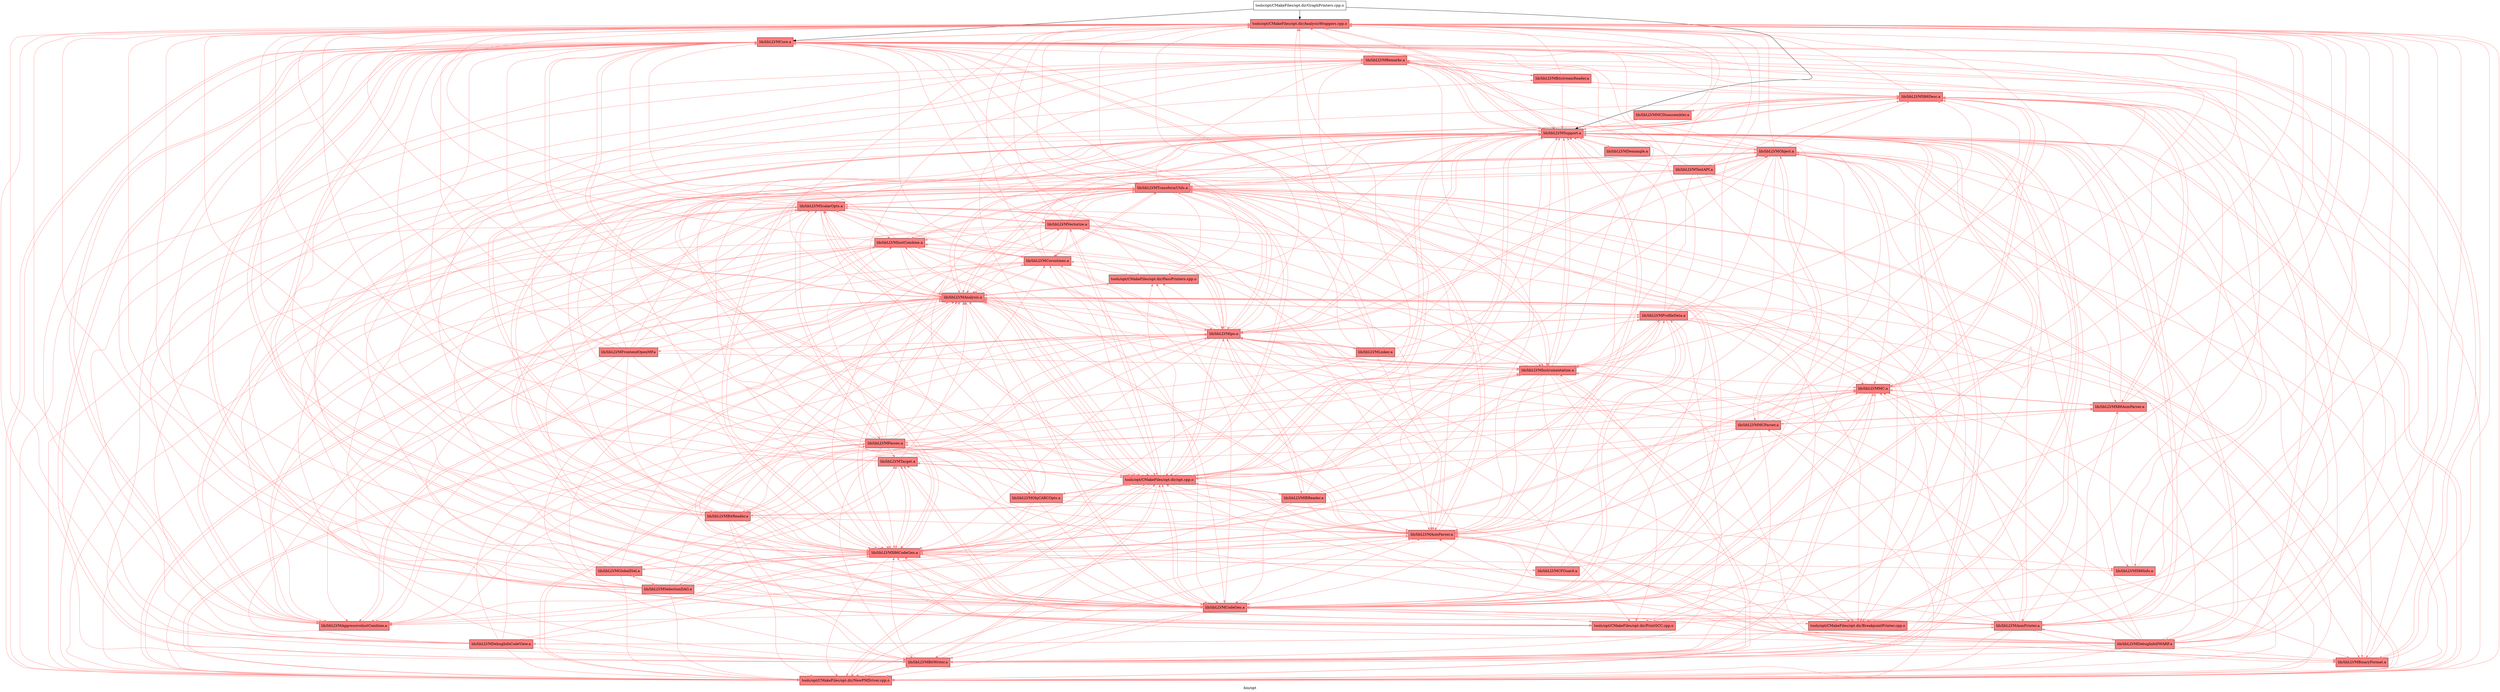 digraph "bin/opt" {
	label="bin/opt";

	Node0x555e133d4d58 [shape=record,shape=record,style=filled,fillcolor="1.000000 0.5 1",label="{tools/opt/CMakeFiles/opt.dir/AnalysisWrappers.cpp.o}"];
	Node0x555e133d4d58 -> Node0x555e133bf9f8[color="1.000000 0.5 1"];
	Node0x555e133d4d58 -> Node0x555e133d3a98[color="1.000000 0.5 1"];
	Node0x555e133bf9f8 [shape=record,shape=record,style=filled,fillcolor="1.000000 0.5 1",label="{lib/libLLVMCore.a}"];
	Node0x555e133bf9f8 -> Node0x555e133d4d58[color="1.000000 0.5 1"];
	Node0x555e133bf9f8 -> Node0x555e133d3a98[color="1.000000 0.5 1"];
	Node0x555e133bf9f8 -> Node0x555e133d7a58[color="1.000000 0.5 1"];
	Node0x555e133bf9f8 -> Node0x555e133e42f8[color="1.000000 0.5 1"];
	Node0x555e133bf9f8 -> Node0x555e133e2db8[color="1.000000 0.5 1"];
	Node0x555e133bf9f8 -> Node0x555e133e2318[color="1.000000 0.5 1"];
	Node0x555e133bf9f8 -> Node0x555e133bf4f8[color="1.000000 0.5 1"];
	Node0x555e133bf9f8 -> Node0x555e133cb7f8[color="1.000000 0.5 1"];
	Node0x555e133bf9f8 -> Node0x555e133e3c18[color="1.000000 0.5 1"];
	Node0x555e133bf9f8 -> Node0x555e133e32b8[color="1.000000 0.5 1"];
	Node0x555e133bf9f8 -> Node0x555e133e2818[color="1.000000 0.5 1"];
	Node0x555e133bf9f8 -> Node0x555e133d75a8[color="1.000000 0.5 1"];
	Node0x555e133bf9f8 -> Node0x555e133d8cc8[color="1.000000 0.5 1"];
	Node0x555e133bf9f8 -> Node0x555e133d43f8[color="1.000000 0.5 1"];
	Node0x555e133d3a98 [shape=record,shape=record,style=filled,fillcolor="1.000000 0.5 1",label="{lib/libLLVMSupport.a}"];
	Node0x555e133d3a98 -> Node0x555e133d4d58[color="1.000000 0.5 1"];
	Node0x555e133d3a98 -> Node0x555e133d7a58[color="1.000000 0.5 1"];
	Node0x555e133d3a98 -> Node0x555e133e42f8[color="1.000000 0.5 1"];
	Node0x555e133d3a98 -> Node0x555e133e2db8[color="1.000000 0.5 1"];
	Node0x555e133d3a98 -> Node0x555e133e2818[color="1.000000 0.5 1"];
	Node0x555e133d3a98 -> Node0x555e133e2318[color="1.000000 0.5 1"];
	Node0x555e133d3a98 -> Node0x555e133bf4f8[color="1.000000 0.5 1"];
	Node0x555e133d3a98 -> Node0x555e133cd918[color="1.000000 0.5 1"];
	Node0x555e133d3a98 -> Node0x555e133d8cc8[color="1.000000 0.5 1"];
	Node0x555e133d3a98 -> Node0x555e133bf9f8[color="1.000000 0.5 1"];
	Node0x555e133d3a98 -> Node0x555e133e3c18[color="1.000000 0.5 1"];
	Node0x555e133d3a98 -> Node0x555e133d43f8[color="1.000000 0.5 1"];
	Node0x555e133d3a98 -> Node0x555e133cde18[color="1.000000 0.5 1"];
	Node0x555e133d3a98 -> Node0x555e133c0a38[color="1.000000 0.5 1"];
	Node0x555e133d3a98 -> Node0x555e133d6c98[color="1.000000 0.5 1"];
	Node0x555e133d3a98 -> Node0x555e133d1bf8[color="1.000000 0.5 1"];
	Node0x555e133d3a98 -> Node0x555e133cbe38[color="1.000000 0.5 1"];
	Node0x555e133d3a98 -> Node0x555e133c3558[color="1.000000 0.5 1"];
	Node0x555e133d6c98 [shape=record,shape=record,style=filled,fillcolor="1.000000 0.5 1",label="{tools/opt/CMakeFiles/opt.dir/BreakpointPrinter.cpp.o}"];
	Node0x555e133d6c98 -> Node0x555e133d4d58[color="1.000000 0.5 1"];
	Node0x555e133d6c98 -> Node0x555e133bf9f8[color="1.000000 0.5 1"];
	Node0x555e133d6c98 -> Node0x555e133d3a98[color="1.000000 0.5 1"];
	Node0x555e133d5b18 [shape=record,shape=record,label="{tools/opt/CMakeFiles/opt.dir/GraphPrinters.cpp.o}"];
	Node0x555e133d5b18 -> Node0x555e133d4d58;
	Node0x555e133d5b18 -> Node0x555e133bf9f8;
	Node0x555e133d5b18 -> Node0x555e133d3a98;
	Node0x555e133d7a58 [shape=record,shape=record,style=filled,fillcolor="1.000000 0.5 1",label="{tools/opt/CMakeFiles/opt.dir/NewPMDriver.cpp.o}"];
	Node0x555e133d7a58 -> Node0x555e133d4d58[color="1.000000 0.5 1"];
	Node0x555e133d7a58 -> Node0x555e133d8cc8[color="1.000000 0.5 1"];
	Node0x555e133d7a58 -> Node0x555e133e2db8[color="1.000000 0.5 1"];
	Node0x555e133d7a58 -> Node0x555e133e2318[color="1.000000 0.5 1"];
	Node0x555e133d7a58 -> Node0x555e133d4e98[color="1.000000 0.5 1"];
	Node0x555e133d7a58 -> Node0x555e133bf9f8[color="1.000000 0.5 1"];
	Node0x555e133d7a58 -> Node0x555e133c0a38[color="1.000000 0.5 1"];
	Node0x555e133d7a58 -> Node0x555e133cde18[color="1.000000 0.5 1"];
	Node0x555e133d7a58 -> Node0x555e133d3a98[color="1.000000 0.5 1"];
	Node0x555e133d7a58 -> Node0x555e133d5938[color="1.000000 0.5 1"];
	Node0x555e133d8cc8 [shape=record,shape=record,style=filled,fillcolor="1.000000 0.5 1",label="{tools/opt/CMakeFiles/opt.dir/opt.cpp.o}"];
	Node0x555e133d8cc8 -> Node0x555e133d4d58[color="1.000000 0.5 1"];
	Node0x555e133d8cc8 -> Node0x555e133d6c98[color="1.000000 0.5 1"];
	Node0x555e133d8cc8 -> Node0x555e133d7a58[color="1.000000 0.5 1"];
	Node0x555e133d8cc8 -> Node0x555e133d7c88[color="1.000000 0.5 1"];
	Node0x555e133d8cc8 -> Node0x555e133e47f8[color="1.000000 0.5 1"];
	Node0x555e133d8cc8 -> Node0x555e133e42f8[color="1.000000 0.5 1"];
	Node0x555e133d8cc8 -> Node0x555e133e3c18[color="1.000000 0.5 1"];
	Node0x555e133d8cc8 -> Node0x555e133e3718[color="1.000000 0.5 1"];
	Node0x555e133d8cc8 -> Node0x555e133e32b8[color="1.000000 0.5 1"];
	Node0x555e133d8cc8 -> Node0x555e133e2db8[color="1.000000 0.5 1"];
	Node0x555e133d8cc8 -> Node0x555e133e2818[color="1.000000 0.5 1"];
	Node0x555e133d8cc8 -> Node0x555e133e2318[color="1.000000 0.5 1"];
	Node0x555e133d8cc8 -> Node0x555e133bf4f8[color="1.000000 0.5 1"];
	Node0x555e133d8cc8 -> Node0x555e133bf9f8[color="1.000000 0.5 1"];
	Node0x555e133d8cc8 -> Node0x555e133bff98[color="1.000000 0.5 1"];
	Node0x555e133d8cc8 -> Node0x555e133c0a38[color="1.000000 0.5 1"];
	Node0x555e133d8cc8 -> Node0x555e133c0f38[color="1.000000 0.5 1"];
	Node0x555e133d8cc8 -> Node0x555e133c1398[color="1.000000 0.5 1"];
	Node0x555e133d8cc8 -> Node0x555e133cde18[color="1.000000 0.5 1"];
	Node0x555e133d8cc8 -> Node0x555e133d3ef8[color="1.000000 0.5 1"];
	Node0x555e133d8cc8 -> Node0x555e133d3598[color="1.000000 0.5 1"];
	Node0x555e133d8cc8 -> Node0x555e133d3a98[color="1.000000 0.5 1"];
	Node0x555e133d8cc8 -> Node0x555e133d5438[color="1.000000 0.5 1"];
	Node0x555e133d8cc8 -> Node0x555e133d5938[color="1.000000 0.5 1"];
	Node0x555e133d8cc8 -> Node0x555e133d4998[color="1.000000 0.5 1"];
	Node0x555e133e2db8 [shape=record,shape=record,style=filled,fillcolor="1.000000 0.5 1",label="{lib/libLLVMAnalysis.a}"];
	Node0x555e133e2db8 -> Node0x555e133d4d58[color="1.000000 0.5 1"];
	Node0x555e133e2db8 -> Node0x555e133d7a58[color="1.000000 0.5 1"];
	Node0x555e133e2db8 -> Node0x555e133e42f8[color="1.000000 0.5 1"];
	Node0x555e133e2db8 -> Node0x555e133bf9f8[color="1.000000 0.5 1"];
	Node0x555e133e2db8 -> Node0x555e133d3a98[color="1.000000 0.5 1"];
	Node0x555e133e2db8 -> Node0x555e133d8cc8[color="1.000000 0.5 1"];
	Node0x555e133e2db8 -> Node0x555e133e32b8[color="1.000000 0.5 1"];
	Node0x555e133e2db8 -> Node0x555e133d7c88[color="1.000000 0.5 1"];
	Node0x555e133e2db8 -> Node0x555e133d75a8[color="1.000000 0.5 1"];
	Node0x555e133e2db8 -> Node0x555e133cb7f8[color="1.000000 0.5 1"];
	Node0x555e133e2db8 -> Node0x555e133c3558[color="1.000000 0.5 1"];
	Node0x555e133e2db8 -> Node0x555e133c3058[color="1.000000 0.5 1"];
	Node0x555e133e2db8 -> Node0x555e133e2818[color="1.000000 0.5 1"];
	Node0x555e133e2db8 -> Node0x555e133bf4f8[color="1.000000 0.5 1"];
	Node0x555e133e2db8 -> Node0x555e133d6c98[color="1.000000 0.5 1"];
	Node0x555e133e2db8 -> Node0x555e133d3598[color="1.000000 0.5 1"];
	Node0x555e133e2318 [shape=record,shape=record,style=filled,fillcolor="1.000000 0.5 1",label="{lib/libLLVMBitWriter.a}"];
	Node0x555e133e2318 -> Node0x555e133d4d58[color="1.000000 0.5 1"];
	Node0x555e133e2318 -> Node0x555e133e42f8[color="1.000000 0.5 1"];
	Node0x555e133e2318 -> Node0x555e133e2db8[color="1.000000 0.5 1"];
	Node0x555e133e2318 -> Node0x555e133bf9f8[color="1.000000 0.5 1"];
	Node0x555e133e2318 -> Node0x555e133d3a98[color="1.000000 0.5 1"];
	Node0x555e133e2318 -> Node0x555e133d7a58[color="1.000000 0.5 1"];
	Node0x555e133e2318 -> Node0x555e133d8cc8[color="1.000000 0.5 1"];
	Node0x555e133e2318 -> Node0x555e133e2818[color="1.000000 0.5 1"];
	Node0x555e133e2318 -> Node0x555e133cd918[color="1.000000 0.5 1"];
	Node0x555e133e2318 -> Node0x555e133c3558[color="1.000000 0.5 1"];
	Node0x555e133d4e98 [shape=record,shape=record,style=filled,fillcolor="1.000000 0.5 1",label="{lib/libLLVMPasses.a}"];
	Node0x555e133d4e98 -> Node0x555e133d4d58[color="1.000000 0.5 1"];
	Node0x555e133d4e98 -> Node0x555e133d7a58[color="1.000000 0.5 1"];
	Node0x555e133d4e98 -> Node0x555e133d8cc8[color="1.000000 0.5 1"];
	Node0x555e133d4e98 -> Node0x555e133e42f8[color="1.000000 0.5 1"];
	Node0x555e133d4e98 -> Node0x555e133e32b8[color="1.000000 0.5 1"];
	Node0x555e133d4e98 -> Node0x555e133e2db8[color="1.000000 0.5 1"];
	Node0x555e133d4e98 -> Node0x555e133d3598[color="1.000000 0.5 1"];
	Node0x555e133d4e98 -> Node0x555e133cde18[color="1.000000 0.5 1"];
	Node0x555e133d4e98 -> Node0x555e133c0a38[color="1.000000 0.5 1"];
	Node0x555e133d4e98 -> Node0x555e133bf9f8[color="1.000000 0.5 1"];
	Node0x555e133d4e98 -> Node0x555e133bff98[color="1.000000 0.5 1"];
	Node0x555e133d4e98 -> Node0x555e133c1398[color="1.000000 0.5 1"];
	Node0x555e133d4e98 -> Node0x555e133d3ef8[color="1.000000 0.5 1"];
	Node0x555e133d4e98 -> Node0x555e133d3a98[color="1.000000 0.5 1"];
	Node0x555e133d4e98 -> Node0x555e133d5438[color="1.000000 0.5 1"];
	Node0x555e133d4e98 -> Node0x555e133d5938[color="1.000000 0.5 1"];
	Node0x555e133d4e98 -> Node0x555e133d4998[color="1.000000 0.5 1"];
	Node0x555e133d4e98 -> Node0x555e133e2818[color="1.000000 0.5 1"];
	Node0x555e133d4e98 -> Node0x555e133bf4f8[color="1.000000 0.5 1"];
	Node0x555e133c0a38 [shape=record,shape=record,style=filled,fillcolor="1.000000 0.5 1",label="{lib/libLLVMipo.a}"];
	Node0x555e133c0a38 -> Node0x555e133d4d58[color="1.000000 0.5 1"];
	Node0x555e133c0a38 -> Node0x555e133d7c88[color="1.000000 0.5 1"];
	Node0x555e133c0a38 -> Node0x555e133e42f8[color="1.000000 0.5 1"];
	Node0x555e133c0a38 -> Node0x555e133e2db8[color="1.000000 0.5 1"];
	Node0x555e133c0a38 -> Node0x555e133bf9f8[color="1.000000 0.5 1"];
	Node0x555e133c0a38 -> Node0x555e133d3a98[color="1.000000 0.5 1"];
	Node0x555e133c0a38 -> Node0x555e133d5938[color="1.000000 0.5 1"];
	Node0x555e133c0a38 -> Node0x555e133e2818[color="1.000000 0.5 1"];
	Node0x555e133c0a38 -> Node0x555e133e2318[color="1.000000 0.5 1"];
	Node0x555e133c0a38 -> Node0x555e133bf4f8[color="1.000000 0.5 1"];
	Node0x555e133c0a38 -> Node0x555e133d7a58[color="1.000000 0.5 1"];
	Node0x555e133c0a38 -> Node0x555e133d8cc8[color="1.000000 0.5 1"];
	Node0x555e133c0a38 -> Node0x555e133d75a8[color="1.000000 0.5 1"];
	Node0x555e133c0a38 -> Node0x555e133bff98[color="1.000000 0.5 1"];
	Node0x555e133c0a38 -> Node0x555e133c0f38[color="1.000000 0.5 1"];
	Node0x555e133c0a38 -> Node0x555e133e11e8[color="1.000000 0.5 1"];
	Node0x555e133c0a38 -> Node0x555e133c2158[color="1.000000 0.5 1"];
	Node0x555e133c0a38 -> Node0x555e133d6c98[color="1.000000 0.5 1"];
	Node0x555e133c0a38 -> Node0x555e133e32b8[color="1.000000 0.5 1"];
	Node0x555e133c0a38 -> Node0x555e133e16e8[color="1.000000 0.5 1"];
	Node0x555e133c0a38 -> Node0x555e133c1398[color="1.000000 0.5 1"];
	Node0x555e133c0a38 -> Node0x555e133cde18[color="1.000000 0.5 1"];
	Node0x555e133c0a38 -> Node0x555e133d3598[color="1.000000 0.5 1"];
	Node0x555e133c0a38 -> Node0x555e133d4998[color="1.000000 0.5 1"];
	Node0x555e133c0a38 -> Node0x555e133c3058[color="1.000000 0.5 1"];
	Node0x555e133c0a38 -> Node0x555e133c3558[color="1.000000 0.5 1"];
	Node0x555e133cde18 [shape=record,shape=record,style=filled,fillcolor="1.000000 0.5 1",label="{lib/libLLVMInstrumentation.a}"];
	Node0x555e133cde18 -> Node0x555e133d4d58[color="1.000000 0.5 1"];
	Node0x555e133cde18 -> Node0x555e133d7a58[color="1.000000 0.5 1"];
	Node0x555e133cde18 -> Node0x555e133d8cc8[color="1.000000 0.5 1"];
	Node0x555e133cde18 -> Node0x555e133e42f8[color="1.000000 0.5 1"];
	Node0x555e133cde18 -> Node0x555e133e2db8[color="1.000000 0.5 1"];
	Node0x555e133cde18 -> Node0x555e133bf4f8[color="1.000000 0.5 1"];
	Node0x555e133cde18 -> Node0x555e133bf9f8[color="1.000000 0.5 1"];
	Node0x555e133cde18 -> Node0x555e133cd918[color="1.000000 0.5 1"];
	Node0x555e133cde18 -> Node0x555e133d3a98[color="1.000000 0.5 1"];
	Node0x555e133cde18 -> Node0x555e133d5938[color="1.000000 0.5 1"];
	Node0x555e133cde18 -> Node0x555e133c0a38[color="1.000000 0.5 1"];
	Node0x555e133cde18 -> Node0x555e133c3058[color="1.000000 0.5 1"];
	Node0x555e133cde18 -> Node0x555e133d6c98[color="1.000000 0.5 1"];
	Node0x555e133cde18 -> Node0x555e133e32b8[color="1.000000 0.5 1"];
	Node0x555e133cde18 -> Node0x555e133e2818[color="1.000000 0.5 1"];
	Node0x555e133cde18 -> Node0x555e133c1398[color="1.000000 0.5 1"];
	Node0x555e133cde18 -> Node0x555e133d75a8[color="1.000000 0.5 1"];
	Node0x555e133cde18 -> Node0x555e133bff98[color="1.000000 0.5 1"];
	Node0x555e133d5938 [shape=record,shape=record,style=filled,fillcolor="1.000000 0.5 1",label="{lib/libLLVMTransformUtils.a}"];
	Node0x555e133d5938 -> Node0x555e133d4d58[color="1.000000 0.5 1"];
	Node0x555e133d5938 -> Node0x555e133d3a98[color="1.000000 0.5 1"];
	Node0x555e133d5938 -> Node0x555e133d7a58[color="1.000000 0.5 1"];
	Node0x555e133d5938 -> Node0x555e133e42f8[color="1.000000 0.5 1"];
	Node0x555e133d5938 -> Node0x555e133e2db8[color="1.000000 0.5 1"];
	Node0x555e133d5938 -> Node0x555e133e2818[color="1.000000 0.5 1"];
	Node0x555e133d5938 -> Node0x555e133bf4f8[color="1.000000 0.5 1"];
	Node0x555e133d5938 -> Node0x555e133bf9f8[color="1.000000 0.5 1"];
	Node0x555e133d5938 -> Node0x555e133e32b8[color="1.000000 0.5 1"];
	Node0x555e133d5938 -> Node0x555e133c0a38[color="1.000000 0.5 1"];
	Node0x555e133d5938 -> Node0x555e133d3598[color="1.000000 0.5 1"];
	Node0x555e133d5938 -> Node0x555e133d7c88[color="1.000000 0.5 1"];
	Node0x555e133d5938 -> Node0x555e133d75a8[color="1.000000 0.5 1"];
	Node0x555e133d5938 -> Node0x555e133c1398[color="1.000000 0.5 1"];
	Node0x555e133d5938 -> Node0x555e133e2318[color="1.000000 0.5 1"];
	Node0x555e133d5938 -> Node0x555e133d8cc8[color="1.000000 0.5 1"];
	Node0x555e133d5938 -> Node0x555e133bff98[color="1.000000 0.5 1"];
	Node0x555e133d5938 -> Node0x555e133cde18[color="1.000000 0.5 1"];
	Node0x555e133d5938 -> Node0x555e133d43f8[color="1.000000 0.5 1"];
	Node0x555e133d7c88 [shape=record,shape=record,style=filled,fillcolor="1.000000 0.5 1",label="{tools/opt/CMakeFiles/opt.dir/PassPrinters.cpp.o}"];
	Node0x555e133d7c88 -> Node0x555e133d4d58[color="1.000000 0.5 1"];
	Node0x555e133d7c88 -> Node0x555e133e2db8[color="1.000000 0.5 1"];
	Node0x555e133d7c88 -> Node0x555e133bf9f8[color="1.000000 0.5 1"];
	Node0x555e133d7c88 -> Node0x555e133d3a98[color="1.000000 0.5 1"];
	Node0x555e133d75a8 [shape=record,shape=record,style=filled,fillcolor="1.000000 0.5 1",label="{tools/opt/CMakeFiles/opt.dir/PrintSCC.cpp.o}"];
	Node0x555e133d75a8 -> Node0x555e133d4d58[color="1.000000 0.5 1"];
	Node0x555e133d75a8 -> Node0x555e133e2db8[color="1.000000 0.5 1"];
	Node0x555e133d75a8 -> Node0x555e133bf9f8[color="1.000000 0.5 1"];
	Node0x555e133d75a8 -> Node0x555e133d3a98[color="1.000000 0.5 1"];
	Node0x555e133e47f8 [shape=record,shape=record,style=filled,fillcolor="1.000000 0.5 1",label="{lib/libLLVMX86AsmParser.a}"];
	Node0x555e133e47f8 -> Node0x555e133d4d58[color="1.000000 0.5 1"];
	Node0x555e133e47f8 -> Node0x555e133d7a58[color="1.000000 0.5 1"];
	Node0x555e133e47f8 -> Node0x555e133e3c18[color="1.000000 0.5 1"];
	Node0x555e133e47f8 -> Node0x555e133e3718[color="1.000000 0.5 1"];
	Node0x555e133e47f8 -> Node0x555e133cd918[color="1.000000 0.5 1"];
	Node0x555e133e47f8 -> Node0x555e133d3a98[color="1.000000 0.5 1"];
	Node0x555e133e47f8 -> Node0x555e133c3af8[color="1.000000 0.5 1"];
	Node0x555e133e42f8 [shape=record,shape=record,style=filled,fillcolor="1.000000 0.5 1",label="{lib/libLLVMX86CodeGen.a}"];
	Node0x555e133e42f8 -> Node0x555e133d4d58[color="1.000000 0.5 1"];
	Node0x555e133e42f8 -> Node0x555e133e3c18[color="1.000000 0.5 1"];
	Node0x555e133e42f8 -> Node0x555e133e3718[color="1.000000 0.5 1"];
	Node0x555e133e42f8 -> Node0x555e133bf4f8[color="1.000000 0.5 1"];
	Node0x555e133e42f8 -> Node0x555e133bf9f8[color="1.000000 0.5 1"];
	Node0x555e133e42f8 -> Node0x555e133cd918[color="1.000000 0.5 1"];
	Node0x555e133e42f8 -> Node0x555e133d3a98[color="1.000000 0.5 1"];
	Node0x555e133e42f8 -> Node0x555e133d1bf8[color="1.000000 0.5 1"];
	Node0x555e133e42f8 -> Node0x555e133d7a58[color="1.000000 0.5 1"];
	Node0x555e133e42f8 -> Node0x555e133e2db8[color="1.000000 0.5 1"];
	Node0x555e133e42f8 -> Node0x555e133d5438[color="1.000000 0.5 1"];
	Node0x555e133e42f8 -> Node0x555e133e41b8[color="1.000000 0.5 1"];
	Node0x555e133e42f8 -> Node0x555e133d8cc8[color="1.000000 0.5 1"];
	Node0x555e133e42f8 -> Node0x555e133d2eb8[color="1.000000 0.5 1"];
	Node0x555e133e42f8 -> Node0x555e133e3768[color="1.000000 0.5 1"];
	Node0x555e133e42f8 -> Node0x555e133c3058[color="1.000000 0.5 1"];
	Node0x555e133e42f8 -> Node0x555e133d5938[color="1.000000 0.5 1"];
	Node0x555e133e42f8 -> Node0x555e133d75a8[color="1.000000 0.5 1"];
	Node0x555e133e3c18 [shape=record,shape=record,style=filled,fillcolor="1.000000 0.5 1",label="{lib/libLLVMX86Desc.a}"];
	Node0x555e133e3c18 -> Node0x555e133d4d58[color="1.000000 0.5 1"];
	Node0x555e133e3c18 -> Node0x555e133d7a58[color="1.000000 0.5 1"];
	Node0x555e133e3c18 -> Node0x555e133cd918[color="1.000000 0.5 1"];
	Node0x555e133e3c18 -> Node0x555e133d3a98[color="1.000000 0.5 1"];
	Node0x555e133e3c18 -> Node0x555e133e42f8[color="1.000000 0.5 1"];
	Node0x555e133e3c18 -> Node0x555e133e3718[color="1.000000 0.5 1"];
	Node0x555e133e3c18 -> Node0x555e133d16f8[color="1.000000 0.5 1"];
	Node0x555e133e3c18 -> Node0x555e133d8cc8[color="1.000000 0.5 1"];
	Node0x555e133e3c18 -> Node0x555e133e47f8[color="1.000000 0.5 1"];
	Node0x555e133e3c18 -> Node0x555e133cb7f8[color="1.000000 0.5 1"];
	Node0x555e133e3718 [shape=record,shape=record,style=filled,fillcolor="1.000000 0.5 1",label="{lib/libLLVMX86Info.a}"];
	Node0x555e133e3718 -> Node0x555e133d4d58[color="1.000000 0.5 1"];
	Node0x555e133e3718 -> Node0x555e133d3a98[color="1.000000 0.5 1"];
	Node0x555e133e32b8 [shape=record,shape=record,style=filled,fillcolor="1.000000 0.5 1",label="{lib/libLLVMAggressiveInstCombine.a}"];
	Node0x555e133e32b8 -> Node0x555e133d4d58[color="1.000000 0.5 1"];
	Node0x555e133e32b8 -> Node0x555e133e42f8[color="1.000000 0.5 1"];
	Node0x555e133e32b8 -> Node0x555e133e2db8[color="1.000000 0.5 1"];
	Node0x555e133e32b8 -> Node0x555e133bf9f8[color="1.000000 0.5 1"];
	Node0x555e133e32b8 -> Node0x555e133d3a98[color="1.000000 0.5 1"];
	Node0x555e133e32b8 -> Node0x555e133d5938[color="1.000000 0.5 1"];
	Node0x555e133e2818 [shape=record,shape=record,style=filled,fillcolor="1.000000 0.5 1",label="{lib/libLLVMAsmParser.a}"];
	Node0x555e133e2818 -> Node0x555e133d4d58[color="1.000000 0.5 1"];
	Node0x555e133e2818 -> Node0x555e133d8cc8[color="1.000000 0.5 1"];
	Node0x555e133e2818 -> Node0x555e133e42f8[color="1.000000 0.5 1"];
	Node0x555e133e2818 -> Node0x555e133bf9f8[color="1.000000 0.5 1"];
	Node0x555e133e2818 -> Node0x555e133d3a98[color="1.000000 0.5 1"];
	Node0x555e133e2818 -> Node0x555e133d7a58[color="1.000000 0.5 1"];
	Node0x555e133e2818 -> Node0x555e133e2db8[color="1.000000 0.5 1"];
	Node0x555e133e2818 -> Node0x555e133cb7f8[color="1.000000 0.5 1"];
	Node0x555e133bf4f8 [shape=record,shape=record,style=filled,fillcolor="1.000000 0.5 1",label="{lib/libLLVMCodeGen.a}"];
	Node0x555e133bf4f8 -> Node0x555e133d4d58[color="1.000000 0.5 1"];
	Node0x555e133bf4f8 -> Node0x555e133e42f8[color="1.000000 0.5 1"];
	Node0x555e133bf4f8 -> Node0x555e133e2db8[color="1.000000 0.5 1"];
	Node0x555e133bf4f8 -> Node0x555e133bf9f8[color="1.000000 0.5 1"];
	Node0x555e133bf4f8 -> Node0x555e133d3a98[color="1.000000 0.5 1"];
	Node0x555e133bf4f8 -> Node0x555e133e32b8[color="1.000000 0.5 1"];
	Node0x555e133bf4f8 -> Node0x555e133d8cc8[color="1.000000 0.5 1"];
	Node0x555e133bf4f8 -> Node0x555e133cd918[color="1.000000 0.5 1"];
	Node0x555e133bf4f8 -> Node0x555e133d7a58[color="1.000000 0.5 1"];
	Node0x555e133bf4f8 -> Node0x555e133e2818[color="1.000000 0.5 1"];
	Node0x555e133bf4f8 -> Node0x555e133d5938[color="1.000000 0.5 1"];
	Node0x555e133bf4f8 -> Node0x555e133d75a8[color="1.000000 0.5 1"];
	Node0x555e133bf4f8 -> Node0x555e133d5438[color="1.000000 0.5 1"];
	Node0x555e133bf4f8 -> Node0x555e133e3c18[color="1.000000 0.5 1"];
	Node0x555e133bf4f8 -> Node0x555e133d6c98[color="1.000000 0.5 1"];
	Node0x555e133bf4f8 -> Node0x555e133e2318[color="1.000000 0.5 1"];
	Node0x555e133bf4f8 -> Node0x555e133c3058[color="1.000000 0.5 1"];
	Node0x555e133bf4f8 -> Node0x555e133d7c88[color="1.000000 0.5 1"];
	Node0x555e133bf4f8 -> Node0x555e133d3598[color="1.000000 0.5 1"];
	Node0x555e133bf4f8 -> Node0x555e133d1bf8[color="1.000000 0.5 1"];
	Node0x555e133bff98 [shape=record,shape=record,style=filled,fillcolor="1.000000 0.5 1",label="{lib/libLLVMCoroutines.a}"];
	Node0x555e133bff98 -> Node0x555e133d4d58[color="1.000000 0.5 1"];
	Node0x555e133bff98 -> Node0x555e133e42f8[color="1.000000 0.5 1"];
	Node0x555e133bff98 -> Node0x555e133e32b8[color="1.000000 0.5 1"];
	Node0x555e133bff98 -> Node0x555e133e2db8[color="1.000000 0.5 1"];
	Node0x555e133bff98 -> Node0x555e133bf9f8[color="1.000000 0.5 1"];
	Node0x555e133bff98 -> Node0x555e133c0a38[color="1.000000 0.5 1"];
	Node0x555e133bff98 -> Node0x555e133d3a98[color="1.000000 0.5 1"];
	Node0x555e133bff98 -> Node0x555e133d5938[color="1.000000 0.5 1"];
	Node0x555e133bff98 -> Node0x555e133d3598[color="1.000000 0.5 1"];
	Node0x555e133bff98 -> Node0x555e133d7c88[color="1.000000 0.5 1"];
	Node0x555e133bff98 -> Node0x555e133bf4f8[color="1.000000 0.5 1"];
	Node0x555e133bff98 -> Node0x555e133d7a58[color="1.000000 0.5 1"];
	Node0x555e133bff98 -> Node0x555e133e2818[color="1.000000 0.5 1"];
	Node0x555e133c0f38 [shape=record,shape=record,style=filled,fillcolor="1.000000 0.5 1",label="{lib/libLLVMIRReader.a}"];
	Node0x555e133c0f38 -> Node0x555e133d4d58[color="1.000000 0.5 1"];
	Node0x555e133c0f38 -> Node0x555e133d7a58[color="1.000000 0.5 1"];
	Node0x555e133c0f38 -> Node0x555e133d8cc8[color="1.000000 0.5 1"];
	Node0x555e133c0f38 -> Node0x555e133e2818[color="1.000000 0.5 1"];
	Node0x555e133c0f38 -> Node0x555e133bf4f8[color="1.000000 0.5 1"];
	Node0x555e133c0f38 -> Node0x555e133bf9f8[color="1.000000 0.5 1"];
	Node0x555e133c0f38 -> Node0x555e133c0a38[color="1.000000 0.5 1"];
	Node0x555e133c0f38 -> Node0x555e133d3a98[color="1.000000 0.5 1"];
	Node0x555e133c0f38 -> Node0x555e133c2158[color="1.000000 0.5 1"];
	Node0x555e133c1398 [shape=record,shape=record,style=filled,fillcolor="1.000000 0.5 1",label="{lib/libLLVMInstCombine.a}"];
	Node0x555e133c1398 -> Node0x555e133d4d58[color="1.000000 0.5 1"];
	Node0x555e133c1398 -> Node0x555e133d7a58[color="1.000000 0.5 1"];
	Node0x555e133c1398 -> Node0x555e133d8cc8[color="1.000000 0.5 1"];
	Node0x555e133c1398 -> Node0x555e133e42f8[color="1.000000 0.5 1"];
	Node0x555e133c1398 -> Node0x555e133e32b8[color="1.000000 0.5 1"];
	Node0x555e133c1398 -> Node0x555e133e2db8[color="1.000000 0.5 1"];
	Node0x555e133c1398 -> Node0x555e133e2818[color="1.000000 0.5 1"];
	Node0x555e133c1398 -> Node0x555e133bf4f8[color="1.000000 0.5 1"];
	Node0x555e133c1398 -> Node0x555e133bf9f8[color="1.000000 0.5 1"];
	Node0x555e133c1398 -> Node0x555e133bff98[color="1.000000 0.5 1"];
	Node0x555e133c1398 -> Node0x555e133d3a98[color="1.000000 0.5 1"];
	Node0x555e133c1398 -> Node0x555e133d5938[color="1.000000 0.5 1"];
	Node0x555e133c1398 -> Node0x555e133c0a38[color="1.000000 0.5 1"];
	Node0x555e133c1398 -> Node0x555e133e2318[color="1.000000 0.5 1"];
	Node0x555e133d3ef8 [shape=record,shape=record,style=filled,fillcolor="1.000000 0.5 1",label="{lib/libLLVMObjCARCOpts.a}"];
	Node0x555e133d3ef8 -> Node0x555e133d4d58[color="1.000000 0.5 1"];
	Node0x555e133d3ef8 -> Node0x555e133e42f8[color="1.000000 0.5 1"];
	Node0x555e133d3ef8 -> Node0x555e133e2db8[color="1.000000 0.5 1"];
	Node0x555e133d3ef8 -> Node0x555e133e2818[color="1.000000 0.5 1"];
	Node0x555e133d3ef8 -> Node0x555e133bf9f8[color="1.000000 0.5 1"];
	Node0x555e133d3ef8 -> Node0x555e133d3a98[color="1.000000 0.5 1"];
	Node0x555e133d3ef8 -> Node0x555e133d5938[color="1.000000 0.5 1"];
	Node0x555e133d3ef8 -> Node0x555e133d8cc8[color="1.000000 0.5 1"];
	Node0x555e133d3ef8 -> Node0x555e133bf4f8[color="1.000000 0.5 1"];
	Node0x555e133d3ef8 -> Node0x555e133e32b8[color="1.000000 0.5 1"];
	Node0x555e133d3598 [shape=record,shape=record,style=filled,fillcolor="1.000000 0.5 1",label="{lib/libLLVMScalarOpts.a}"];
	Node0x555e133d3598 -> Node0x555e133d4d58[color="1.000000 0.5 1"];
	Node0x555e133d3598 -> Node0x555e133d7a58[color="1.000000 0.5 1"];
	Node0x555e133d3598 -> Node0x555e133d75a8[color="1.000000 0.5 1"];
	Node0x555e133d3598 -> Node0x555e133e42f8[color="1.000000 0.5 1"];
	Node0x555e133d3598 -> Node0x555e133e32b8[color="1.000000 0.5 1"];
	Node0x555e133d3598 -> Node0x555e133e2db8[color="1.000000 0.5 1"];
	Node0x555e133d3598 -> Node0x555e133bf9f8[color="1.000000 0.5 1"];
	Node0x555e133d3598 -> Node0x555e133c0a38[color="1.000000 0.5 1"];
	Node0x555e133d3598 -> Node0x555e133d3a98[color="1.000000 0.5 1"];
	Node0x555e133d3598 -> Node0x555e133d5938[color="1.000000 0.5 1"];
	Node0x555e133d3598 -> Node0x555e133d8cc8[color="1.000000 0.5 1"];
	Node0x555e133d3598 -> Node0x555e133bf4f8[color="1.000000 0.5 1"];
	Node0x555e133d3598 -> Node0x555e133c1398[color="1.000000 0.5 1"];
	Node0x555e133d3598 -> Node0x555e133cde18[color="1.000000 0.5 1"];
	Node0x555e133d3598 -> Node0x555e133d7c88[color="1.000000 0.5 1"];
	Node0x555e133d3598 -> Node0x555e133e2318[color="1.000000 0.5 1"];
	Node0x555e133d3598 -> Node0x555e133bff98[color="1.000000 0.5 1"];
	Node0x555e133d3598 -> Node0x555e133e2818[color="1.000000 0.5 1"];
	Node0x555e133d3598 -> Node0x555e133d3ef8[color="1.000000 0.5 1"];
	Node0x555e133d3598 -> Node0x555e133d4998[color="1.000000 0.5 1"];
	Node0x555e133d3598 -> Node0x555e133d4e98[color="1.000000 0.5 1"];
	Node0x555e133d5438 [shape=record,shape=record,style=filled,fillcolor="1.000000 0.5 1",label="{lib/libLLVMTarget.a}"];
	Node0x555e133d5438 -> Node0x555e133d4d58[color="1.000000 0.5 1"];
	Node0x555e133d5438 -> Node0x555e133e42f8[color="1.000000 0.5 1"];
	Node0x555e133d5438 -> Node0x555e133e2db8[color="1.000000 0.5 1"];
	Node0x555e133d5438 -> Node0x555e133bf9f8[color="1.000000 0.5 1"];
	Node0x555e133d5438 -> Node0x555e133d3a98[color="1.000000 0.5 1"];
	Node0x555e133d5438 -> Node0x555e133bf4f8[color="1.000000 0.5 1"];
	Node0x555e133d5438 -> Node0x555e133cd918[color="1.000000 0.5 1"];
	Node0x555e133d5438 -> Node0x555e133d8cc8[color="1.000000 0.5 1"];
	Node0x555e133d4998 [shape=record,shape=record,style=filled,fillcolor="1.000000 0.5 1",label="{lib/libLLVMVectorize.a}"];
	Node0x555e133d4998 -> Node0x555e133d4d58[color="1.000000 0.5 1"];
	Node0x555e133d4998 -> Node0x555e133e42f8[color="1.000000 0.5 1"];
	Node0x555e133d4998 -> Node0x555e133e2db8[color="1.000000 0.5 1"];
	Node0x555e133d4998 -> Node0x555e133bf4f8[color="1.000000 0.5 1"];
	Node0x555e133d4998 -> Node0x555e133bf9f8[color="1.000000 0.5 1"];
	Node0x555e133d4998 -> Node0x555e133bff98[color="1.000000 0.5 1"];
	Node0x555e133d4998 -> Node0x555e133d3598[color="1.000000 0.5 1"];
	Node0x555e133d4998 -> Node0x555e133d3a98[color="1.000000 0.5 1"];
	Node0x555e133d4998 -> Node0x555e133d5938[color="1.000000 0.5 1"];
	Node0x555e133d4998 -> Node0x555e133d7a58[color="1.000000 0.5 1"];
	Node0x555e133d4998 -> Node0x555e133d8cc8[color="1.000000 0.5 1"];
	Node0x555e133d4998 -> Node0x555e133e32b8[color="1.000000 0.5 1"];
	Node0x555e133d4998 -> Node0x555e133e2818[color="1.000000 0.5 1"];
	Node0x555e133d4998 -> Node0x555e133c0a38[color="1.000000 0.5 1"];
	Node0x555e133d4998 -> Node0x555e133c1398[color="1.000000 0.5 1"];
	Node0x555e133d4998 -> Node0x555e133cde18[color="1.000000 0.5 1"];
	Node0x555e133d4998 -> Node0x555e133d75a8[color="1.000000 0.5 1"];
	Node0x555e133cd918 [shape=record,shape=record,style=filled,fillcolor="1.000000 0.5 1",label="{lib/libLLVMMC.a}"];
	Node0x555e133cd918 -> Node0x555e133d4d58[color="1.000000 0.5 1"];
	Node0x555e133cd918 -> Node0x555e133e3c18[color="1.000000 0.5 1"];
	Node0x555e133cd918 -> Node0x555e133d3a98[color="1.000000 0.5 1"];
	Node0x555e133cd918 -> Node0x555e133d7a58[color="1.000000 0.5 1"];
	Node0x555e133cd918 -> Node0x555e133e2318[color="1.000000 0.5 1"];
	Node0x555e133cd918 -> Node0x555e133bf4f8[color="1.000000 0.5 1"];
	Node0x555e133cd918 -> Node0x555e133e2db8[color="1.000000 0.5 1"];
	Node0x555e133cd918 -> Node0x555e133e47f8[color="1.000000 0.5 1"];
	Node0x555e133cd918 -> Node0x555e133e42f8[color="1.000000 0.5 1"];
	Node0x555e133cd918 -> Node0x555e133e2818[color="1.000000 0.5 1"];
	Node0x555e133cd918 -> Node0x555e133cb7f8[color="1.000000 0.5 1"];
	Node0x555e133cd918 -> Node0x555e133bf9f8[color="1.000000 0.5 1"];
	Node0x555e133c3af8 [shape=record,shape=record,style=filled,fillcolor="1.000000 0.5 1",label="{lib/libLLVMMCParser.a}"];
	Node0x555e133c3af8 -> Node0x555e133d4d58[color="1.000000 0.5 1"];
	Node0x555e133c3af8 -> Node0x555e133d7a58[color="1.000000 0.5 1"];
	Node0x555e133c3af8 -> Node0x555e133d8cc8[color="1.000000 0.5 1"];
	Node0x555e133c3af8 -> Node0x555e133e47f8[color="1.000000 0.5 1"];
	Node0x555e133c3af8 -> Node0x555e133e42f8[color="1.000000 0.5 1"];
	Node0x555e133c3af8 -> Node0x555e133e3c18[color="1.000000 0.5 1"];
	Node0x555e133c3af8 -> Node0x555e133e2db8[color="1.000000 0.5 1"];
	Node0x555e133c3af8 -> Node0x555e133e2818[color="1.000000 0.5 1"];
	Node0x555e133c3af8 -> Node0x555e133e2318[color="1.000000 0.5 1"];
	Node0x555e133c3af8 -> Node0x555e133bf4f8[color="1.000000 0.5 1"];
	Node0x555e133c3af8 -> Node0x555e133c0a38[color="1.000000 0.5 1"];
	Node0x555e133c3af8 -> Node0x555e133cd918[color="1.000000 0.5 1"];
	Node0x555e133c3af8 -> Node0x555e133d3a98[color="1.000000 0.5 1"];
	Node0x555e133c3af8 -> Node0x555e133d4e98[color="1.000000 0.5 1"];
	Node0x555e133c3af8 -> Node0x555e133c3558[color="1.000000 0.5 1"];
	Node0x555e133d1bf8 [shape=record,shape=record,style=filled,fillcolor="1.000000 0.5 1",label="{lib/libLLVMAsmPrinter.a}"];
	Node0x555e133d1bf8 -> Node0x555e133d4d58[color="1.000000 0.5 1"];
	Node0x555e133d1bf8 -> Node0x555e133d7a58[color="1.000000 0.5 1"];
	Node0x555e133d1bf8 -> Node0x555e133e42f8[color="1.000000 0.5 1"];
	Node0x555e133d1bf8 -> Node0x555e133e3c18[color="1.000000 0.5 1"];
	Node0x555e133d1bf8 -> Node0x555e133e2db8[color="1.000000 0.5 1"];
	Node0x555e133d1bf8 -> Node0x555e133bf4f8[color="1.000000 0.5 1"];
	Node0x555e133d1bf8 -> Node0x555e133bf9f8[color="1.000000 0.5 1"];
	Node0x555e133d1bf8 -> Node0x555e133c0a38[color="1.000000 0.5 1"];
	Node0x555e133d1bf8 -> Node0x555e133cd918[color="1.000000 0.5 1"];
	Node0x555e133d1bf8 -> Node0x555e133d43f8[color="1.000000 0.5 1"];
	Node0x555e133d1bf8 -> Node0x555e133d3a98[color="1.000000 0.5 1"];
	Node0x555e133d1bf8 -> Node0x555e133d5438[color="1.000000 0.5 1"];
	Node0x555e133d1bf8 -> Node0x555e133d5938[color="1.000000 0.5 1"];
	Node0x555e133d1bf8 -> Node0x555e133cb7f8[color="1.000000 0.5 1"];
	Node0x555e133d1bf8 -> Node0x555e133e47f8[color="1.000000 0.5 1"];
	Node0x555e133d1bf8 -> Node0x555e133e2818[color="1.000000 0.5 1"];
	Node0x555e133d1bf8 -> Node0x555e133c3af8[color="1.000000 0.5 1"];
	Node0x555e133d1bf8 -> Node0x555e133d1018[color="1.000000 0.5 1"];
	Node0x555e133d1bf8 -> Node0x555e133e2318[color="1.000000 0.5 1"];
	Node0x555e133d1bf8 -> Node0x555e133c1c58[color="1.000000 0.5 1"];
	Node0x555e133e41b8 [shape=record,shape=record,style=filled,fillcolor="1.000000 0.5 1",label="{lib/libLLVMSelectionDAG.a}"];
	Node0x555e133e41b8 -> Node0x555e133d4d58[color="1.000000 0.5 1"];
	Node0x555e133e41b8 -> Node0x555e133d7a58[color="1.000000 0.5 1"];
	Node0x555e133e41b8 -> Node0x555e133d8cc8[color="1.000000 0.5 1"];
	Node0x555e133e41b8 -> Node0x555e133e42f8[color="1.000000 0.5 1"];
	Node0x555e133e41b8 -> Node0x555e133e2db8[color="1.000000 0.5 1"];
	Node0x555e133e41b8 -> Node0x555e133bf4f8[color="1.000000 0.5 1"];
	Node0x555e133e41b8 -> Node0x555e133bf9f8[color="1.000000 0.5 1"];
	Node0x555e133e41b8 -> Node0x555e133c1398[color="1.000000 0.5 1"];
	Node0x555e133e41b8 -> Node0x555e133d3a98[color="1.000000 0.5 1"];
	Node0x555e133e41b8 -> Node0x555e133d5938[color="1.000000 0.5 1"];
	Node0x555e133e41b8 -> Node0x555e133cd918[color="1.000000 0.5 1"];
	Node0x555e133e41b8 -> Node0x555e133e2818[color="1.000000 0.5 1"];
	Node0x555e133e41b8 -> Node0x555e133c0a38[color="1.000000 0.5 1"];
	Node0x555e133e41b8 -> Node0x555e133d3598[color="1.000000 0.5 1"];
	Node0x555e133e41b8 -> Node0x555e133d5438[color="1.000000 0.5 1"];
	Node0x555e133e41b8 -> Node0x555e133d2eb8[color="1.000000 0.5 1"];
	Node0x555e133e41b8 -> Node0x555e133e2318[color="1.000000 0.5 1"];
	Node0x555e133d2eb8 [shape=record,shape=record,style=filled,fillcolor="1.000000 0.5 1",label="{lib/libLLVMGlobalISel.a}"];
	Node0x555e133d2eb8 -> Node0x555e133d4d58[color="1.000000 0.5 1"];
	Node0x555e133d2eb8 -> Node0x555e133e42f8[color="1.000000 0.5 1"];
	Node0x555e133d2eb8 -> Node0x555e133bf4f8[color="1.000000 0.5 1"];
	Node0x555e133d2eb8 -> Node0x555e133bf9f8[color="1.000000 0.5 1"];
	Node0x555e133d2eb8 -> Node0x555e133d3a98[color="1.000000 0.5 1"];
	Node0x555e133d2eb8 -> Node0x555e133d7a58[color="1.000000 0.5 1"];
	Node0x555e133d2eb8 -> Node0x555e133e2db8[color="1.000000 0.5 1"];
	Node0x555e133d2eb8 -> Node0x555e133cd918[color="1.000000 0.5 1"];
	Node0x555e133d2eb8 -> Node0x555e133d5438[color="1.000000 0.5 1"];
	Node0x555e133d2eb8 -> Node0x555e133e41b8[color="1.000000 0.5 1"];
	Node0x555e133d2eb8 -> Node0x555e133d5938[color="1.000000 0.5 1"];
	Node0x555e133e3768 [shape=record,shape=record,style=filled,fillcolor="1.000000 0.5 1",label="{lib/libLLVMCFGuard.a}"];
	Node0x555e133e3768 -> Node0x555e133d4d58[color="1.000000 0.5 1"];
	Node0x555e133e3768 -> Node0x555e133e42f8[color="1.000000 0.5 1"];
	Node0x555e133e3768 -> Node0x555e133e2818[color="1.000000 0.5 1"];
	Node0x555e133e3768 -> Node0x555e133bf9f8[color="1.000000 0.5 1"];
	Node0x555e133e3768 -> Node0x555e133d3a98[color="1.000000 0.5 1"];
	Node0x555e133c3058 [shape=record,shape=record,style=filled,fillcolor="1.000000 0.5 1",label="{lib/libLLVMProfileData.a}"];
	Node0x555e133c3058 -> Node0x555e133d4d58[color="1.000000 0.5 1"];
	Node0x555e133c3058 -> Node0x555e133d6c98[color="1.000000 0.5 1"];
	Node0x555e133c3058 -> Node0x555e133d7a58[color="1.000000 0.5 1"];
	Node0x555e133c3058 -> Node0x555e133d8cc8[color="1.000000 0.5 1"];
	Node0x555e133c3058 -> Node0x555e133e2db8[color="1.000000 0.5 1"];
	Node0x555e133c3058 -> Node0x555e133e2318[color="1.000000 0.5 1"];
	Node0x555e133c3058 -> Node0x555e133bf9f8[color="1.000000 0.5 1"];
	Node0x555e133c3058 -> Node0x555e133c0a38[color="1.000000 0.5 1"];
	Node0x555e133c3058 -> Node0x555e133cde18[color="1.000000 0.5 1"];
	Node0x555e133c3058 -> Node0x555e133d3a98[color="1.000000 0.5 1"];
	Node0x555e133c3058 -> Node0x555e133e3c18[color="1.000000 0.5 1"];
	Node0x555e133c3058 -> Node0x555e133e2818[color="1.000000 0.5 1"];
	Node0x555e133c3058 -> Node0x555e133e42f8[color="1.000000 0.5 1"];
	Node0x555e133c3058 -> Node0x555e133bf4f8[color="1.000000 0.5 1"];
	Node0x555e133c3058 -> Node0x555e133cd918[color="1.000000 0.5 1"];
	Node0x555e133d16f8 [shape=record,shape=record,style=filled,fillcolor="1.000000 0.5 1",label="{lib/libLLVMMCDisassembler.a}"];
	Node0x555e133d16f8 -> Node0x555e133d4d58[color="1.000000 0.5 1"];
	Node0x555e133d16f8 -> Node0x555e133d3a98[color="1.000000 0.5 1"];
	Node0x555e133cb7f8 [shape=record,shape=record,style=filled,fillcolor="1.000000 0.5 1",label="{lib/libLLVMBinaryFormat.a}"];
	Node0x555e133cb7f8 -> Node0x555e133d4d58[color="1.000000 0.5 1"];
	Node0x555e133cb7f8 -> Node0x555e133bf9f8[color="1.000000 0.5 1"];
	Node0x555e133cb7f8 -> Node0x555e133d3a98[color="1.000000 0.5 1"];
	Node0x555e133cb7f8 -> Node0x555e133d43f8[color="1.000000 0.5 1"];
	Node0x555e133cb7f8 -> Node0x555e133e2818[color="1.000000 0.5 1"];
	Node0x555e133c3558 [shape=record,shape=record,style=filled,fillcolor="1.000000 0.5 1",label="{lib/libLLVMObject.a}"];
	Node0x555e133c3558 -> Node0x555e133d4d58[color="1.000000 0.5 1"];
	Node0x555e133c3558 -> Node0x555e133e2818[color="1.000000 0.5 1"];
	Node0x555e133c3558 -> Node0x555e133d3a98[color="1.000000 0.5 1"];
	Node0x555e133c3558 -> Node0x555e133cb7f8[color="1.000000 0.5 1"];
	Node0x555e133c3558 -> Node0x555e133d7a58[color="1.000000 0.5 1"];
	Node0x555e133c3558 -> Node0x555e133d8cc8[color="1.000000 0.5 1"];
	Node0x555e133c3558 -> Node0x555e133e2318[color="1.000000 0.5 1"];
	Node0x555e133c3558 -> Node0x555e133c0a38[color="1.000000 0.5 1"];
	Node0x555e133c3558 -> Node0x555e133d43f8[color="1.000000 0.5 1"];
	Node0x555e133c3558 -> Node0x555e133e42f8[color="1.000000 0.5 1"];
	Node0x555e133c3558 -> Node0x555e133bf9f8[color="1.000000 0.5 1"];
	Node0x555e133c3558 -> Node0x555e133cd918[color="1.000000 0.5 1"];
	Node0x555e133c3558 -> Node0x555e133c2158[color="1.000000 0.5 1"];
	Node0x555e133c3558 -> Node0x555e133e3c18[color="1.000000 0.5 1"];
	Node0x555e133c3558 -> Node0x555e133e2db8[color="1.000000 0.5 1"];
	Node0x555e133c3558 -> Node0x555e133d1018[color="1.000000 0.5 1"];
	Node0x555e133c3558 -> Node0x555e133e47f8[color="1.000000 0.5 1"];
	Node0x555e133c3558 -> Node0x555e133bf4f8[color="1.000000 0.5 1"];
	Node0x555e133c3558 -> Node0x555e133c3af8[color="1.000000 0.5 1"];
	Node0x555e133c3558 -> Node0x555e133cde18[color="1.000000 0.5 1"];
	Node0x555e133c3558 -> Node0x555e133c25b8[color="1.000000 0.5 1"];
	Node0x555e133c3558 -> Node0x555e133d6c98[color="1.000000 0.5 1"];
	Node0x555e133c3558 -> Node0x555e133d5938[color="1.000000 0.5 1"];
	Node0x555e133c3558 -> Node0x555e133d1bf8[color="1.000000 0.5 1"];
	Node0x555e133d43f8 [shape=record,shape=record,style=filled,fillcolor="1.000000 0.5 1",label="{lib/libLLVMRemarks.a}"];
	Node0x555e133d43f8 -> Node0x555e133d4d58[color="1.000000 0.5 1"];
	Node0x555e133d43f8 -> Node0x555e133d8cc8[color="1.000000 0.5 1"];
	Node0x555e133d43f8 -> Node0x555e133d3a98[color="1.000000 0.5 1"];
	Node0x555e133d43f8 -> Node0x555e133e2db8[color="1.000000 0.5 1"];
	Node0x555e133d43f8 -> Node0x555e133e2318[color="1.000000 0.5 1"];
	Node0x555e133d43f8 -> Node0x555e133bf4f8[color="1.000000 0.5 1"];
	Node0x555e133d43f8 -> Node0x555e133d7a58[color="1.000000 0.5 1"];
	Node0x555e133d43f8 -> Node0x555e133e3c18[color="1.000000 0.5 1"];
	Node0x555e133d43f8 -> Node0x555e133e2818[color="1.000000 0.5 1"];
	Node0x555e133d43f8 -> Node0x555e133c0a38[color="1.000000 0.5 1"];
	Node0x555e133d43f8 -> Node0x555e133ca858[color="1.000000 0.5 1"];
	Node0x555e133e11e8 [shape=record,shape=record,style=filled,fillcolor="1.000000 0.5 1",label="{lib/libLLVMLinker.a}"];
	Node0x555e133e11e8 -> Node0x555e133d4d58[color="1.000000 0.5 1"];
	Node0x555e133e11e8 -> Node0x555e133e42f8[color="1.000000 0.5 1"];
	Node0x555e133e11e8 -> Node0x555e133e2db8[color="1.000000 0.5 1"];
	Node0x555e133e11e8 -> Node0x555e133e2818[color="1.000000 0.5 1"];
	Node0x555e133e11e8 -> Node0x555e133bf9f8[color="1.000000 0.5 1"];
	Node0x555e133e11e8 -> Node0x555e133c0a38[color="1.000000 0.5 1"];
	Node0x555e133e11e8 -> Node0x555e133d3a98[color="1.000000 0.5 1"];
	Node0x555e133e11e8 -> Node0x555e133d5938[color="1.000000 0.5 1"];
	Node0x555e133e11e8 -> Node0x555e133c3558[color="1.000000 0.5 1"];
	Node0x555e133c2158 [shape=record,shape=record,style=filled,fillcolor="1.000000 0.5 1",label="{lib/libLLVMBitReader.a}"];
	Node0x555e133c2158 -> Node0x555e133d4d58[color="1.000000 0.5 1"];
	Node0x555e133c2158 -> Node0x555e133d7a58[color="1.000000 0.5 1"];
	Node0x555e133c2158 -> Node0x555e133d8cc8[color="1.000000 0.5 1"];
	Node0x555e133c2158 -> Node0x555e133e42f8[color="1.000000 0.5 1"];
	Node0x555e133c2158 -> Node0x555e133e3c18[color="1.000000 0.5 1"];
	Node0x555e133c2158 -> Node0x555e133e2db8[color="1.000000 0.5 1"];
	Node0x555e133c2158 -> Node0x555e133e2818[color="1.000000 0.5 1"];
	Node0x555e133c2158 -> Node0x555e133bf4f8[color="1.000000 0.5 1"];
	Node0x555e133c2158 -> Node0x555e133bf9f8[color="1.000000 0.5 1"];
	Node0x555e133c2158 -> Node0x555e133d4e98[color="1.000000 0.5 1"];
	Node0x555e133c2158 -> Node0x555e133bff98[color="1.000000 0.5 1"];
	Node0x555e133c2158 -> Node0x555e133c0a38[color="1.000000 0.5 1"];
	Node0x555e133c2158 -> Node0x555e133cde18[color="1.000000 0.5 1"];
	Node0x555e133c2158 -> Node0x555e133d43f8[color="1.000000 0.5 1"];
	Node0x555e133c2158 -> Node0x555e133d3a98[color="1.000000 0.5 1"];
	Node0x555e133c2158 -> Node0x555e133c3558[color="1.000000 0.5 1"];
	Node0x555e133c2158 -> Node0x555e133ca858[color="1.000000 0.5 1"];
	Node0x555e133c2158 -> Node0x555e133e2318[color="1.000000 0.5 1"];
	Node0x555e133e16e8 [shape=record,shape=record,style=filled,fillcolor="1.000000 0.5 1",label="{lib/libLLVMFrontendOpenMP.a}"];
	Node0x555e133e16e8 -> Node0x555e133d4d58[color="1.000000 0.5 1"];
	Node0x555e133e16e8 -> Node0x555e133d7a58[color="1.000000 0.5 1"];
	Node0x555e133e16e8 -> Node0x555e133e42f8[color="1.000000 0.5 1"];
	Node0x555e133e16e8 -> Node0x555e133e32b8[color="1.000000 0.5 1"];
	Node0x555e133e16e8 -> Node0x555e133e2db8[color="1.000000 0.5 1"];
	Node0x555e133e16e8 -> Node0x555e133bf4f8[color="1.000000 0.5 1"];
	Node0x555e133e16e8 -> Node0x555e133bf9f8[color="1.000000 0.5 1"];
	Node0x555e133e16e8 -> Node0x555e133c1398[color="1.000000 0.5 1"];
	Node0x555e133e16e8 -> Node0x555e133cde18[color="1.000000 0.5 1"];
	Node0x555e133e16e8 -> Node0x555e133d3598[color="1.000000 0.5 1"];
	Node0x555e133e16e8 -> Node0x555e133d3a98[color="1.000000 0.5 1"];
	Node0x555e133e16e8 -> Node0x555e133d5938[color="1.000000 0.5 1"];
	Node0x555e133ca858 [shape=record,shape=record,style=filled,fillcolor="1.000000 0.5 1",label="{lib/libLLVMBitstreamReader.a}"];
	Node0x555e133ca858 -> Node0x555e133d4d58[color="1.000000 0.5 1"];
	Node0x555e133ca858 -> Node0x555e133e3c18[color="1.000000 0.5 1"];
	Node0x555e133ca858 -> Node0x555e133e2318[color="1.000000 0.5 1"];
	Node0x555e133ca858 -> Node0x555e133d43f8[color="1.000000 0.5 1"];
	Node0x555e133ca858 -> Node0x555e133d3a98[color="1.000000 0.5 1"];
	Node0x555e133d1018 [shape=record,shape=record,style=filled,fillcolor="1.000000 0.5 1",label="{lib/libLLVMDebugInfoDWARF.a}"];
	Node0x555e133d1018 -> Node0x555e133d4d58[color="1.000000 0.5 1"];
	Node0x555e133d1018 -> Node0x555e133e3c18[color="1.000000 0.5 1"];
	Node0x555e133d1018 -> Node0x555e133bf4f8[color="1.000000 0.5 1"];
	Node0x555e133d1018 -> Node0x555e133cd918[color="1.000000 0.5 1"];
	Node0x555e133d1018 -> Node0x555e133d3a98[color="1.000000 0.5 1"];
	Node0x555e133d1018 -> Node0x555e133cb7f8[color="1.000000 0.5 1"];
	Node0x555e133d1018 -> Node0x555e133d7a58[color="1.000000 0.5 1"];
	Node0x555e133d1018 -> Node0x555e133d8cc8[color="1.000000 0.5 1"];
	Node0x555e133d1018 -> Node0x555e133e2318[color="1.000000 0.5 1"];
	Node0x555e133d1018 -> Node0x555e133d43f8[color="1.000000 0.5 1"];
	Node0x555e133d1018 -> Node0x555e133e2db8[color="1.000000 0.5 1"];
	Node0x555e133d1018 -> Node0x555e133c3558[color="1.000000 0.5 1"];
	Node0x555e133d1018 -> Node0x555e133d5938[color="1.000000 0.5 1"];
	Node0x555e133d1018 -> Node0x555e133e2818[color="1.000000 0.5 1"];
	Node0x555e133d1018 -> Node0x555e133cde18[color="1.000000 0.5 1"];
	Node0x555e133d1018 -> Node0x555e133d1bf8[color="1.000000 0.5 1"];
	Node0x555e133d1018 -> Node0x555e133e42f8[color="1.000000 0.5 1"];
	Node0x555e133d1018 -> Node0x555e133d4e98[color="1.000000 0.5 1"];
	Node0x555e133d1018 -> Node0x555e133bf9f8[color="1.000000 0.5 1"];
	Node0x555e133d1018 -> Node0x555e133c0a38[color="1.000000 0.5 1"];
	Node0x555e133c1c58 [shape=record,shape=record,style=filled,fillcolor="1.000000 0.5 1",label="{lib/libLLVMDebugInfoCodeView.a}"];
	Node0x555e133c1c58 -> Node0x555e133d4d58[color="1.000000 0.5 1"];
	Node0x555e133c1c58 -> Node0x555e133d7a58[color="1.000000 0.5 1"];
	Node0x555e133c1c58 -> Node0x555e133e2db8[color="1.000000 0.5 1"];
	Node0x555e133c1c58 -> Node0x555e133d3a98[color="1.000000 0.5 1"];
	Node0x555e133c1c58 -> Node0x555e133c0a38[color="1.000000 0.5 1"];
	Node0x555e133c1c58 -> Node0x555e133d43f8[color="1.000000 0.5 1"];
	Node0x555e133c1c58 -> Node0x555e133d1bf8[color="1.000000 0.5 1"];
	Node0x555e133c1c58 -> Node0x555e133e2318[color="1.000000 0.5 1"];
	Node0x555e133c1c58 -> Node0x555e133e42f8[color="1.000000 0.5 1"];
	Node0x555e133c1c58 -> Node0x555e133e2818[color="1.000000 0.5 1"];
	Node0x555e133c1c58 -> Node0x555e133c3058[color="1.000000 0.5 1"];
	Node0x555e133c1c58 -> Node0x555e133bf9f8[color="1.000000 0.5 1"];
	Node0x555e133cbe38 [shape=record,shape=record,style=filled,fillcolor="1.000000 0.5 1",label="{lib/libLLVMDemangle.a}"];
	Node0x555e133cbe38 -> Node0x555e133d3a98[color="1.000000 0.5 1"];
	Node0x555e133c25b8 [shape=record,shape=record,style=filled,fillcolor="1.000000 0.5 1",label="{lib/libLLVMTextAPI.a}"];
	Node0x555e133c25b8 -> Node0x555e133d4d58[color="1.000000 0.5 1"];
	Node0x555e133c25b8 -> Node0x555e133d3a98[color="1.000000 0.5 1"];
	Node0x555e133c25b8 -> Node0x555e133d7a58[color="1.000000 0.5 1"];
	Node0x555e133c25b8 -> Node0x555e133e2318[color="1.000000 0.5 1"];
	Node0x555e133c25b8 -> Node0x555e133bf4f8[color="1.000000 0.5 1"];
	Node0x555e133c25b8 -> Node0x555e133c0a38[color="1.000000 0.5 1"];
	Node0x555e133c25b8 -> Node0x555e133c3558[color="1.000000 0.5 1"];
	Node0x555e133c25b8 -> Node0x555e133e42f8[color="1.000000 0.5 1"];
	Node0x555e133c25b8 -> Node0x555e133cde18[color="1.000000 0.5 1"];
	Node0x555e133c25b8 -> Node0x555e133d43f8[color="1.000000 0.5 1"];
	Node0x555e133c25b8 -> Node0x555e133d5938[color="1.000000 0.5 1"];
	Node0x555e133c25b8 -> Node0x555e133e3c18[color="1.000000 0.5 1"];
}
